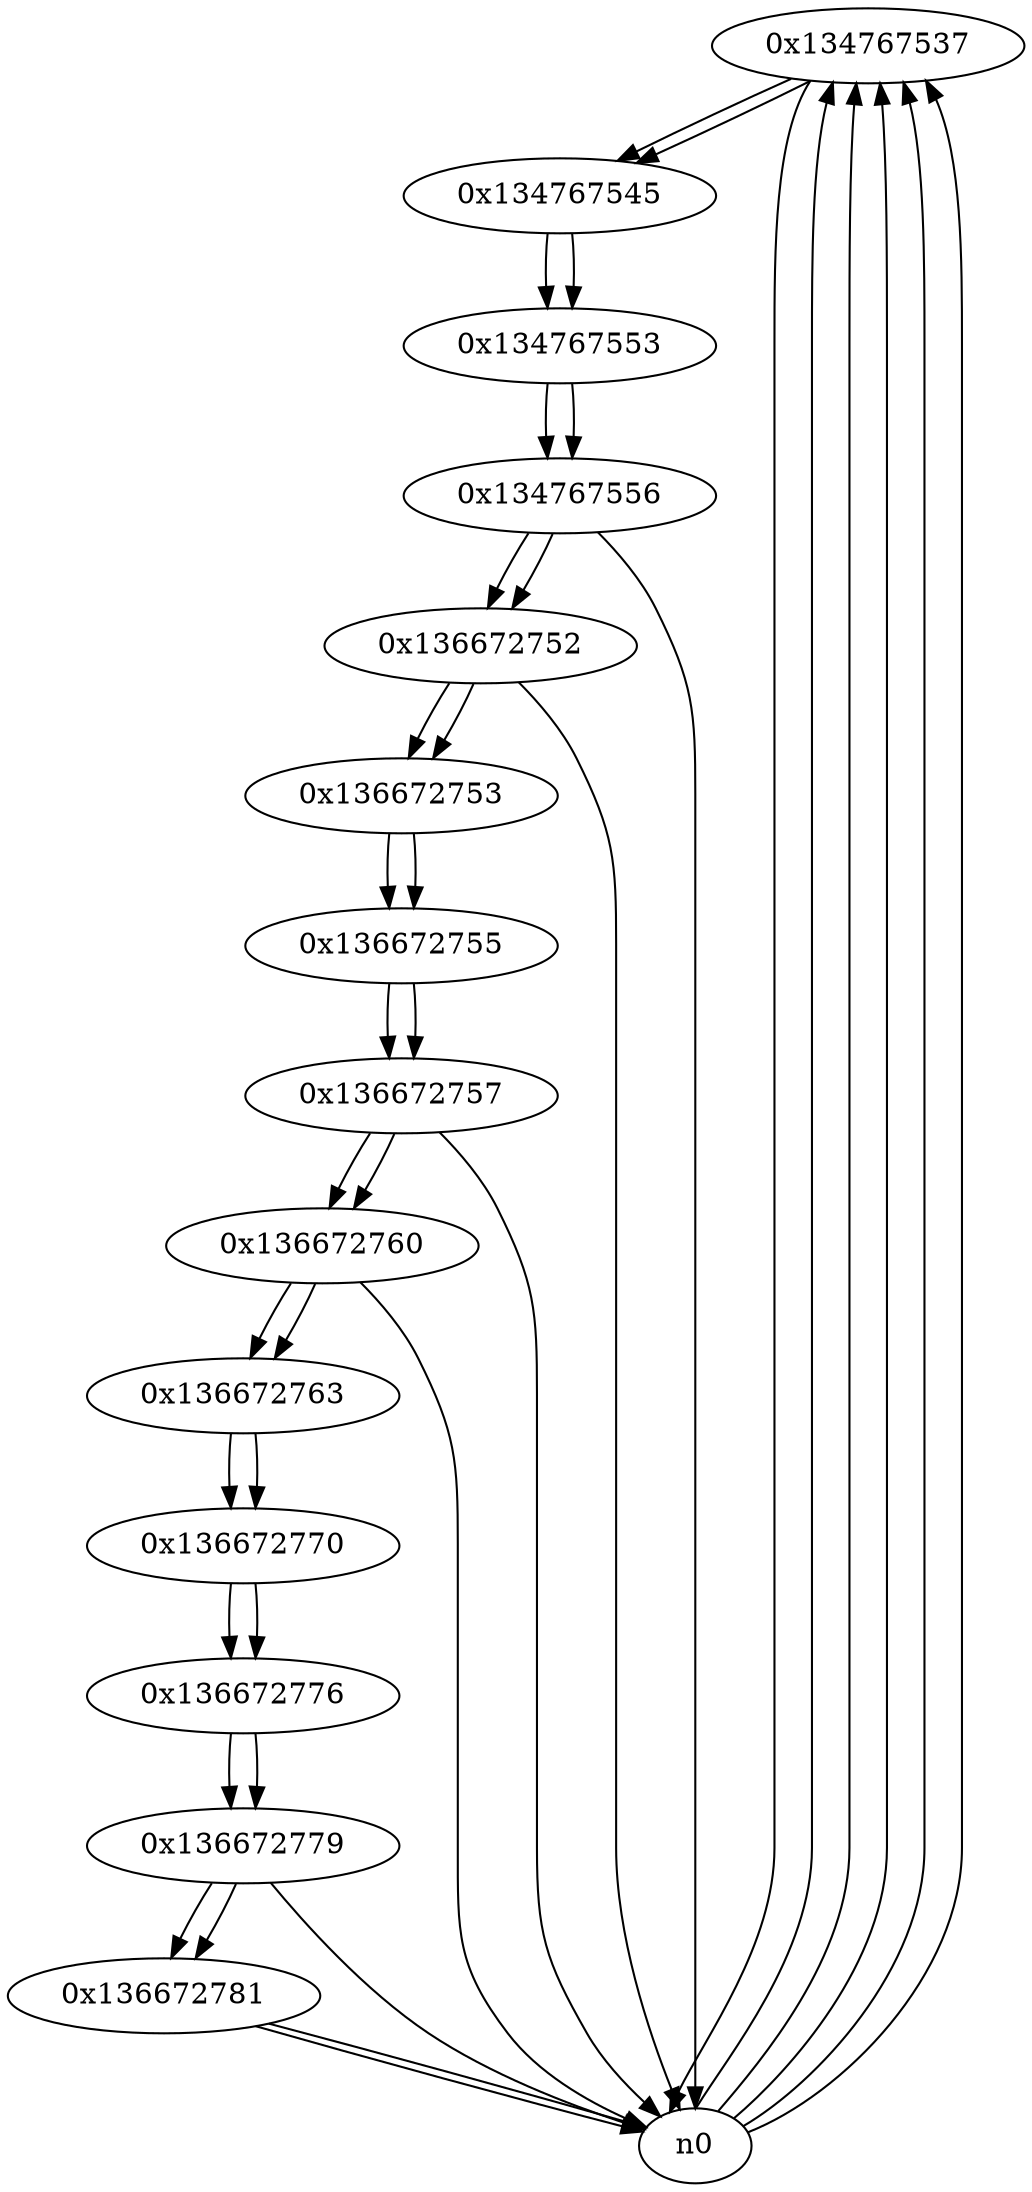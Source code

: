 digraph G{
/* nodes */
  n1 [label="0x134767537"]
  n2 [label="0x134767545"]
  n3 [label="0x134767553"]
  n4 [label="0x134767556"]
  n5 [label="0x136672752"]
  n6 [label="0x136672753"]
  n7 [label="0x136672755"]
  n8 [label="0x136672757"]
  n9 [label="0x136672760"]
  n10 [label="0x136672763"]
  n11 [label="0x136672770"]
  n12 [label="0x136672776"]
  n13 [label="0x136672779"]
  n14 [label="0x136672781"]
/* edges */
n1 -> n2;
n1 -> n0;
n0 -> n1;
n0 -> n1;
n0 -> n1;
n0 -> n1;
n0 -> n1;
n2 -> n3;
n1 -> n2;
n3 -> n4;
n2 -> n3;
n4 -> n5;
n4 -> n0;
n3 -> n4;
n5 -> n6;
n5 -> n0;
n4 -> n5;
n6 -> n7;
n5 -> n6;
n7 -> n8;
n6 -> n7;
n8 -> n9;
n8 -> n0;
n7 -> n8;
n9 -> n10;
n9 -> n0;
n8 -> n9;
n10 -> n11;
n9 -> n10;
n11 -> n12;
n10 -> n11;
n12 -> n13;
n11 -> n12;
n13 -> n14;
n13 -> n0;
n12 -> n13;
n14 -> n0;
n14 -> n0;
n13 -> n14;
}
